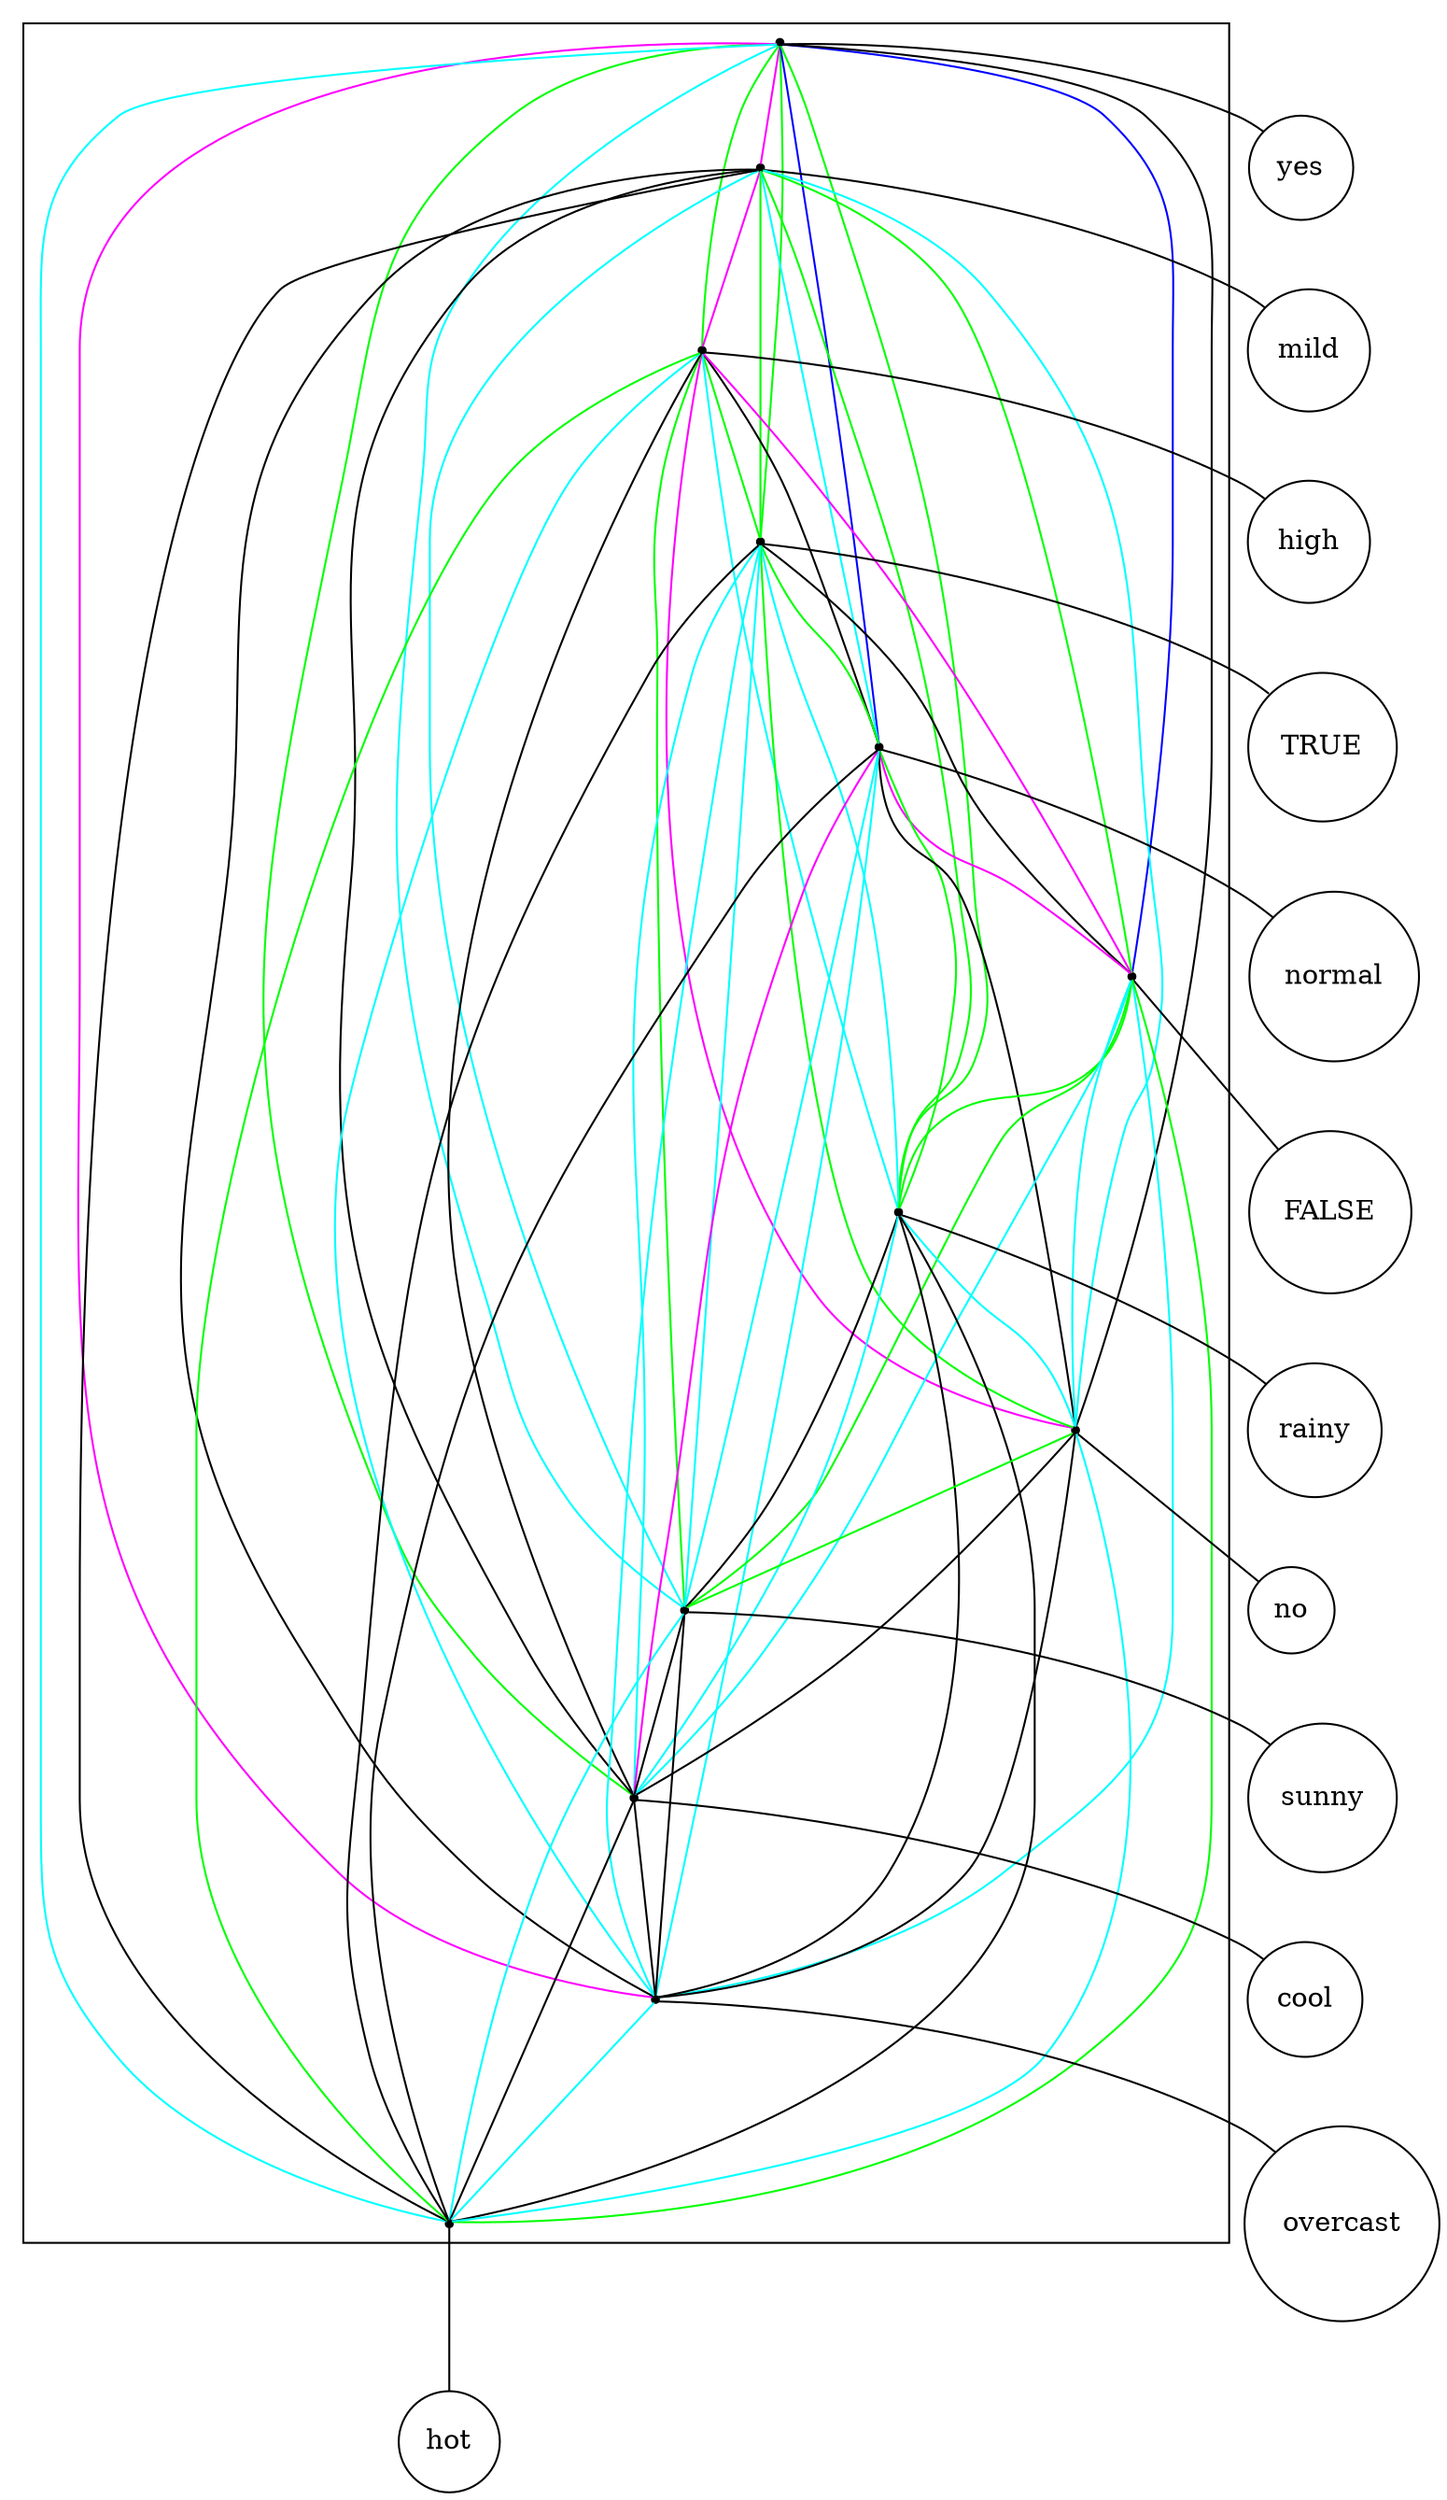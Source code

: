 strict digraph "linear_2-structure" {
compound=true;
fontname=Verdana;
fontsize=12;
newrank=true;
node [shape=circle];
yes;
mild;
high;
TRUE;
normal;
FALSE;
rainy;
no;
sunny;
cool;
overcast;
hot;
subgraph cluster_hotFALSETRUEmildcoolrainynonormalyessunnyhighovercast {
node [shape=point];
s_yes -> s_mild  [color=magenta, arrowhead=none];
s_yes -> s_high  [color=green, arrowhead=none];
s_yes -> s_TRUE  [color=green, arrowhead=none];
s_yes -> s_normal  [color=blue, arrowhead=none];
s_yes -> s_FALSE  [color=blue, arrowhead=none];
s_yes -> s_rainy  [color=green, arrowhead=none];
s_yes -> s_no  [color=black, arrowhead=none];
s_yes -> s_sunny  [color=cyan, arrowhead=none];
s_yes -> s_cool  [color=green, arrowhead=none];
s_yes -> s_overcast  [color=magenta, arrowhead=none];
s_yes -> s_hot  [color=cyan, arrowhead=none];
s_mild -> s_high  [color=magenta, arrowhead=none];
s_mild -> s_TRUE  [color=green, arrowhead=none];
s_mild -> s_normal  [color=cyan, arrowhead=none];
s_mild -> s_FALSE  [color=green, arrowhead=none];
s_mild -> s_rainy  [color=green, arrowhead=none];
s_mild -> s_no  [color=cyan, arrowhead=none];
s_mild -> s_sunny  [color=cyan, arrowhead=none];
s_mild -> s_cool  [color=black, arrowhead=none];
s_mild -> s_overcast  [color=black, arrowhead=none];
s_mild -> s_hot  [color=black, arrowhead=none];
s_high -> s_TRUE  [color=green, arrowhead=none];
s_high -> s_normal  [color=black, arrowhead=none];
s_high -> s_FALSE  [color=magenta, arrowhead=none];
s_high -> s_rainy  [color=cyan, arrowhead=none];
s_high -> s_no  [color=magenta, arrowhead=none];
s_high -> s_sunny  [color=green, arrowhead=none];
s_high -> s_cool  [color=black, arrowhead=none];
s_high -> s_overcast  [color=cyan, arrowhead=none];
s_high -> s_hot  [color=green, arrowhead=none];
s_TRUE -> s_normal  [color=green, arrowhead=none];
s_TRUE -> s_FALSE  [color=black, arrowhead=none];
s_TRUE -> s_rainy  [color=cyan, arrowhead=none];
s_TRUE -> s_no  [color=green, arrowhead=none];
s_TRUE -> s_sunny  [color=cyan, arrowhead=none];
s_TRUE -> s_cool  [color=cyan, arrowhead=none];
s_TRUE -> s_overcast  [color=cyan, arrowhead=none];
s_TRUE -> s_hot  [color=black, arrowhead=none];
s_normal -> s_FALSE  [color=magenta, arrowhead=none];
s_normal -> s_rainy  [color=green, arrowhead=none];
s_normal -> s_no  [color=black, arrowhead=none];
s_normal -> s_sunny  [color=cyan, arrowhead=none];
s_normal -> s_cool  [color=magenta, arrowhead=none];
s_normal -> s_overcast  [color=cyan, arrowhead=none];
s_normal -> s_hot  [color=black, arrowhead=none];
s_FALSE -> s_rainy  [color=green, arrowhead=none];
s_FALSE -> s_no  [color=cyan, arrowhead=none];
s_FALSE -> s_sunny  [color=green, arrowhead=none];
s_FALSE -> s_cool  [color=cyan, arrowhead=none];
s_FALSE -> s_overcast  [color=cyan, arrowhead=none];
s_FALSE -> s_hot  [color=green, arrowhead=none];
s_rainy -> s_no  [color=cyan, arrowhead=none];
s_rainy -> s_sunny  [color=black, arrowhead=none];
s_rainy -> s_cool  [color=cyan, arrowhead=none];
s_rainy -> s_overcast  [color=black, arrowhead=none];
s_rainy -> s_hot  [color=black, arrowhead=none];
s_no -> s_sunny  [color=green, arrowhead=none];
s_no -> s_cool  [color=black, arrowhead=none];
s_no -> s_overcast  [color=black, arrowhead=none];
s_no -> s_hot  [color=cyan, arrowhead=none];
s_sunny -> s_cool  [color=black, arrowhead=none];
s_sunny -> s_overcast  [color=black, arrowhead=none];
s_sunny -> s_hot  [color=cyan, arrowhead=none];
s_cool -> s_overcast  [color=black, arrowhead=none];
s_cool -> s_hot  [color=black, arrowhead=none];
s_overcast -> s_hot  [color=cyan, arrowhead=none];
}

s_yes -> yes  [arrowhead=none];
s_mild -> mild  [arrowhead=none];
s_high -> high  [arrowhead=none];
s_TRUE -> TRUE  [arrowhead=none];
s_normal -> normal  [arrowhead=none];
s_FALSE -> FALSE  [arrowhead=none];
s_rainy -> rainy  [arrowhead=none];
s_no -> no  [arrowhead=none];
s_sunny -> sunny  [arrowhead=none];
s_cool -> cool  [arrowhead=none];
s_overcast -> overcast  [arrowhead=none];
s_hot -> hot  [arrowhead=none];
}
